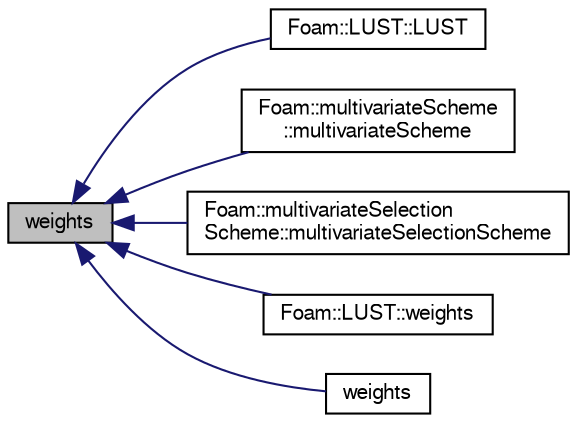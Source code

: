digraph "weights"
{
  bgcolor="transparent";
  edge [fontname="FreeSans",fontsize="10",labelfontname="FreeSans",labelfontsize="10"];
  node [fontname="FreeSans",fontsize="10",shape=record];
  rankdir="LR";
  Node21 [label="weights",height=0.2,width=0.4,color="black", fillcolor="grey75", style="filled", fontcolor="black"];
  Node21 -> Node22 [dir="back",color="midnightblue",fontsize="10",style="solid",fontname="FreeSans"];
  Node22 [label="Foam::LUST::LUST",height=0.2,width=0.4,color="black",URL="$a23214.html#a62854e8c683eac8fc2e51857297ea259",tooltip="Construct from mesh, faceFlux and Istream. "];
  Node21 -> Node23 [dir="back",color="midnightblue",fontsize="10",style="solid",fontname="FreeSans"];
  Node23 [label="Foam::multivariateScheme\l::multivariateScheme",height=0.2,width=0.4,color="black",URL="$a23102.html#a1df2075ff6df9ddb6b2bf9570e8905eb",tooltip="Construct for field, faceFlux and Istream. "];
  Node21 -> Node24 [dir="back",color="midnightblue",fontsize="10",style="solid",fontname="FreeSans"];
  Node24 [label="Foam::multivariateSelection\lScheme::multivariateSelectionScheme",height=0.2,width=0.4,color="black",URL="$a23110.html#a3f90d5fb2cb054bd811362c07ceb2019",tooltip="Construct for field, faceFlux and Istream. "];
  Node21 -> Node25 [dir="back",color="midnightblue",fontsize="10",style="solid",fontname="FreeSans"];
  Node25 [label="Foam::LUST::weights",height=0.2,width=0.4,color="black",URL="$a23214.html#a76d5c7bab67f22543bca5e2574e5f2dc",tooltip="Return the interpolation weighting factors. "];
  Node21 -> Node26 [dir="back",color="midnightblue",fontsize="10",style="solid",fontname="FreeSans"];
  Node26 [label="weights",height=0.2,width=0.4,color="black",URL="$a23086.html#a76d5c7bab67f22543bca5e2574e5f2dc",tooltip="Return the interpolation weighting factors. "];
}
